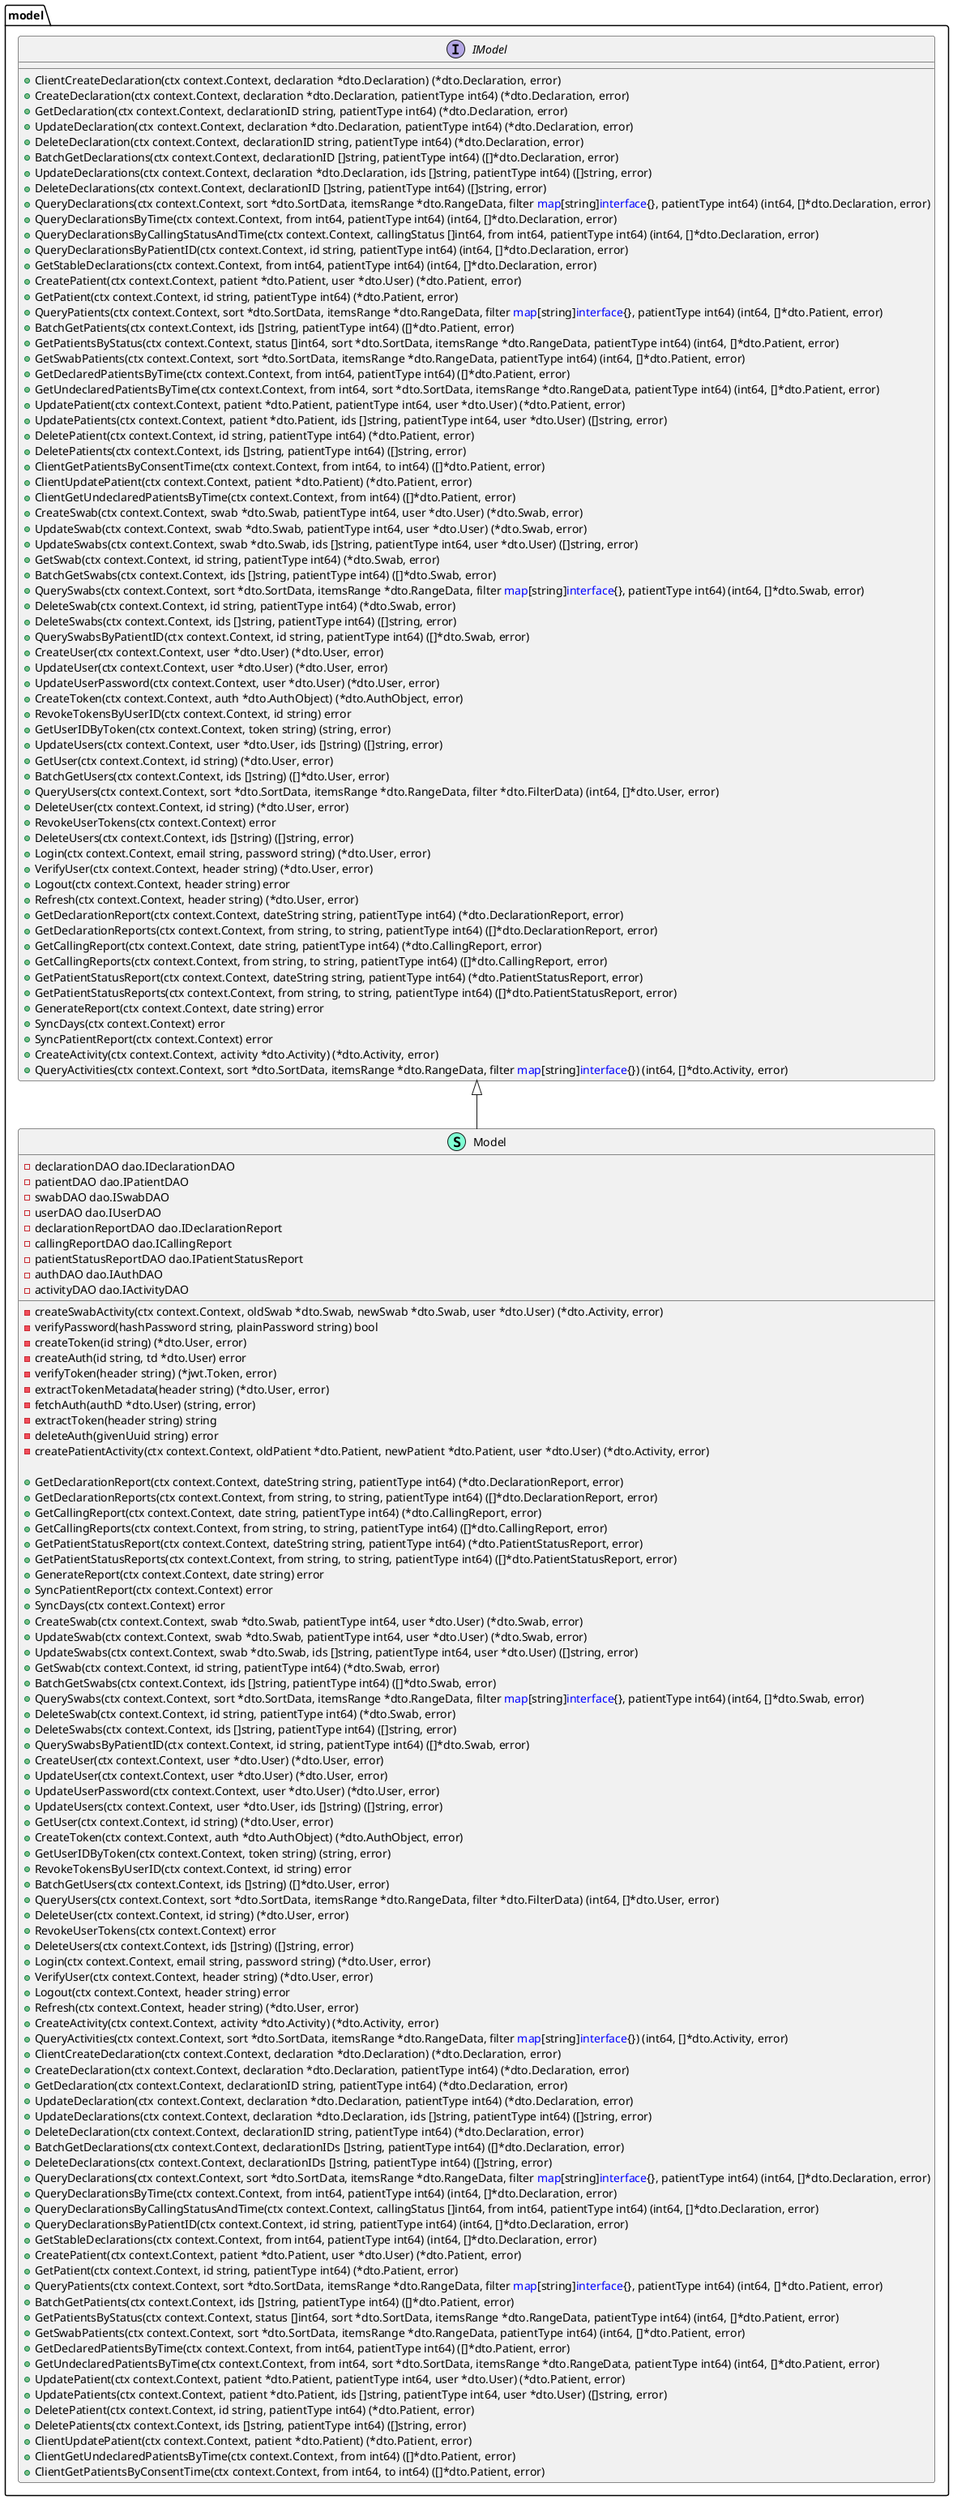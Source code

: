 @startuml
namespace model {
    interface IModel  {
        + ClientCreateDeclaration(ctx context.Context, declaration *dto.Declaration) (*dto.Declaration, error)
        + CreateDeclaration(ctx context.Context, declaration *dto.Declaration, patientType int64) (*dto.Declaration, error)
        + GetDeclaration(ctx context.Context, declarationID string, patientType int64) (*dto.Declaration, error)
        + UpdateDeclaration(ctx context.Context, declaration *dto.Declaration, patientType int64) (*dto.Declaration, error)
        + DeleteDeclaration(ctx context.Context, declarationID string, patientType int64) (*dto.Declaration, error)
        + BatchGetDeclarations(ctx context.Context, declarationID []string, patientType int64) ([]*dto.Declaration, error)
        + UpdateDeclarations(ctx context.Context, declaration *dto.Declaration, ids []string, patientType int64) ([]string, error)
        + DeleteDeclarations(ctx context.Context, declarationID []string, patientType int64) ([]string, error)
        + QueryDeclarations(ctx context.Context, sort *dto.SortData, itemsRange *dto.RangeData, filter <font color=blue>map</font>[string]<font color=blue>interface</font>{}, patientType int64) (int64, []*dto.Declaration, error)
        + QueryDeclarationsByTime(ctx context.Context, from int64, patientType int64) (int64, []*dto.Declaration, error)
        + QueryDeclarationsByCallingStatusAndTime(ctx context.Context, callingStatus []int64, from int64, patientType int64) (int64, []*dto.Declaration, error)
        + QueryDeclarationsByPatientID(ctx context.Context, id string, patientType int64) (int64, []*dto.Declaration, error)
        + GetStableDeclarations(ctx context.Context, from int64, patientType int64) (int64, []*dto.Declaration, error)
        + CreatePatient(ctx context.Context, patient *dto.Patient, user *dto.User) (*dto.Patient, error)
        + GetPatient(ctx context.Context, id string, patientType int64) (*dto.Patient, error)
        + QueryPatients(ctx context.Context, sort *dto.SortData, itemsRange *dto.RangeData, filter <font color=blue>map</font>[string]<font color=blue>interface</font>{}, patientType int64) (int64, []*dto.Patient, error)
        + BatchGetPatients(ctx context.Context, ids []string, patientType int64) ([]*dto.Patient, error)
        + GetPatientsByStatus(ctx context.Context, status []int64, sort *dto.SortData, itemsRange *dto.RangeData, patientType int64) (int64, []*dto.Patient, error)
        + GetSwabPatients(ctx context.Context, sort *dto.SortData, itemsRange *dto.RangeData, patientType int64) (int64, []*dto.Patient, error)
        + GetDeclaredPatientsByTime(ctx context.Context, from int64, patientType int64) ([]*dto.Patient, error)
        + GetUndeclaredPatientsByTime(ctx context.Context, from int64, sort *dto.SortData, itemsRange *dto.RangeData, patientType int64) (int64, []*dto.Patient, error)
        + UpdatePatient(ctx context.Context, patient *dto.Patient, patientType int64, user *dto.User) (*dto.Patient, error)
        + UpdatePatients(ctx context.Context, patient *dto.Patient, ids []string, patientType int64, user *dto.User) ([]string, error)
        + DeletePatient(ctx context.Context, id string, patientType int64) (*dto.Patient, error)
        + DeletePatients(ctx context.Context, ids []string, patientType int64) ([]string, error)
        + ClientGetPatientsByConsentTime(ctx context.Context, from int64, to int64) ([]*dto.Patient, error)
        + ClientUpdatePatient(ctx context.Context, patient *dto.Patient) (*dto.Patient, error)
        + ClientGetUndeclaredPatientsByTime(ctx context.Context, from int64) ([]*dto.Patient, error)
        + CreateSwab(ctx context.Context, swab *dto.Swab, patientType int64, user *dto.User) (*dto.Swab, error)
        + UpdateSwab(ctx context.Context, swab *dto.Swab, patientType int64, user *dto.User) (*dto.Swab, error)
        + UpdateSwabs(ctx context.Context, swab *dto.Swab, ids []string, patientType int64, user *dto.User) ([]string, error)
        + GetSwab(ctx context.Context, id string, patientType int64) (*dto.Swab, error)
        + BatchGetSwabs(ctx context.Context, ids []string, patientType int64) ([]*dto.Swab, error)
        + QuerySwabs(ctx context.Context, sort *dto.SortData, itemsRange *dto.RangeData, filter <font color=blue>map</font>[string]<font color=blue>interface</font>{}, patientType int64) (int64, []*dto.Swab, error)
        + DeleteSwab(ctx context.Context, id string, patientType int64) (*dto.Swab, error)
        + DeleteSwabs(ctx context.Context, ids []string, patientType int64) ([]string, error)
        + QuerySwabsByPatientID(ctx context.Context, id string, patientType int64) ([]*dto.Swab, error)
        + CreateUser(ctx context.Context, user *dto.User) (*dto.User, error)
        + UpdateUser(ctx context.Context, user *dto.User) (*dto.User, error)
        + UpdateUserPassword(ctx context.Context, user *dto.User) (*dto.User, error)
        + CreateToken(ctx context.Context, auth *dto.AuthObject) (*dto.AuthObject, error)
        + RevokeTokensByUserID(ctx context.Context, id string) error
        + GetUserIDByToken(ctx context.Context, token string) (string, error)
        + UpdateUsers(ctx context.Context, user *dto.User, ids []string) ([]string, error)
        + GetUser(ctx context.Context, id string) (*dto.User, error)
        + BatchGetUsers(ctx context.Context, ids []string) ([]*dto.User, error)
        + QueryUsers(ctx context.Context, sort *dto.SortData, itemsRange *dto.RangeData, filter *dto.FilterData) (int64, []*dto.User, error)
        + DeleteUser(ctx context.Context, id string) (*dto.User, error)
        + RevokeUserTokens(ctx context.Context) error
        + DeleteUsers(ctx context.Context, ids []string) ([]string, error)
        + Login(ctx context.Context, email string, password string) (*dto.User, error)
        + VerifyUser(ctx context.Context, header string) (*dto.User, error)
        + Logout(ctx context.Context, header string) error
        + Refresh(ctx context.Context, header string) (*dto.User, error)
        + GetDeclarationReport(ctx context.Context, dateString string, patientType int64) (*dto.DeclarationReport, error)
        + GetDeclarationReports(ctx context.Context, from string, to string, patientType int64) ([]*dto.DeclarationReport, error)
        + GetCallingReport(ctx context.Context, date string, patientType int64) (*dto.CallingReport, error)
        + GetCallingReports(ctx context.Context, from string, to string, patientType int64) ([]*dto.CallingReport, error)
        + GetPatientStatusReport(ctx context.Context, dateString string, patientType int64) (*dto.PatientStatusReport, error)
        + GetPatientStatusReports(ctx context.Context, from string, to string, patientType int64) ([]*dto.PatientStatusReport, error)
        + GenerateReport(ctx context.Context, date string) error
        + SyncDays(ctx context.Context) error
        + SyncPatientReport(ctx context.Context) error
        + CreateActivity(ctx context.Context, activity *dto.Activity) (*dto.Activity, error)
        + QueryActivities(ctx context.Context, sort *dto.SortData, itemsRange *dto.RangeData, filter <font color=blue>map</font>[string]<font color=blue>interface</font>{}) (int64, []*dto.Activity, error)

    }
    class Model << (S,Aquamarine) >> {
        - declarationDAO dao.IDeclarationDAO
        - patientDAO dao.IPatientDAO
        - swabDAO dao.ISwabDAO
        - userDAO dao.IUserDAO
        - declarationReportDAO dao.IDeclarationReport
        - callingReportDAO dao.ICallingReport
        - patientStatusReportDAO dao.IPatientStatusReport
        - authDAO dao.IAuthDAO
        - activityDAO dao.IActivityDAO

        - createSwabActivity(ctx context.Context, oldSwab *dto.Swab, newSwab *dto.Swab, user *dto.User) (*dto.Activity, error)
        - verifyPassword(hashPassword string, plainPassword string) bool
        - createToken(id string) (*dto.User, error)
        - createAuth(id string, td *dto.User) error
        - verifyToken(header string) (*jwt.Token, error)
        - extractTokenMetadata(header string) (*dto.User, error)
        - fetchAuth(authD *dto.User) (string, error)
        - extractToken(header string) string
        - deleteAuth(givenUuid string) error
        - createPatientActivity(ctx context.Context, oldPatient *dto.Patient, newPatient *dto.Patient, user *dto.User) (*dto.Activity, error)

        + GetDeclarationReport(ctx context.Context, dateString string, patientType int64) (*dto.DeclarationReport, error)
        + GetDeclarationReports(ctx context.Context, from string, to string, patientType int64) ([]*dto.DeclarationReport, error)
        + GetCallingReport(ctx context.Context, date string, patientType int64) (*dto.CallingReport, error)
        + GetCallingReports(ctx context.Context, from string, to string, patientType int64) ([]*dto.CallingReport, error)
        + GetPatientStatusReport(ctx context.Context, dateString string, patientType int64) (*dto.PatientStatusReport, error)
        + GetPatientStatusReports(ctx context.Context, from string, to string, patientType int64) ([]*dto.PatientStatusReport, error)
        + GenerateReport(ctx context.Context, date string) error
        + SyncPatientReport(ctx context.Context) error
        + SyncDays(ctx context.Context) error
        + CreateSwab(ctx context.Context, swab *dto.Swab, patientType int64, user *dto.User) (*dto.Swab, error)
        + UpdateSwab(ctx context.Context, swab *dto.Swab, patientType int64, user *dto.User) (*dto.Swab, error)
        + UpdateSwabs(ctx context.Context, swab *dto.Swab, ids []string, patientType int64, user *dto.User) ([]string, error)
        + GetSwab(ctx context.Context, id string, patientType int64) (*dto.Swab, error)
        + BatchGetSwabs(ctx context.Context, ids []string, patientType int64) ([]*dto.Swab, error)
        + QuerySwabs(ctx context.Context, sort *dto.SortData, itemsRange *dto.RangeData, filter <font color=blue>map</font>[string]<font color=blue>interface</font>{}, patientType int64) (int64, []*dto.Swab, error)
        + DeleteSwab(ctx context.Context, id string, patientType int64) (*dto.Swab, error)
        + DeleteSwabs(ctx context.Context, ids []string, patientType int64) ([]string, error)
        + QuerySwabsByPatientID(ctx context.Context, id string, patientType int64) ([]*dto.Swab, error)
        + CreateUser(ctx context.Context, user *dto.User) (*dto.User, error)
        + UpdateUser(ctx context.Context, user *dto.User) (*dto.User, error)
        + UpdateUserPassword(ctx context.Context, user *dto.User) (*dto.User, error)
        + UpdateUsers(ctx context.Context, user *dto.User, ids []string) ([]string, error)
        + GetUser(ctx context.Context, id string) (*dto.User, error)
        + CreateToken(ctx context.Context, auth *dto.AuthObject) (*dto.AuthObject, error)
        + GetUserIDByToken(ctx context.Context, token string) (string, error)
        + RevokeTokensByUserID(ctx context.Context, id string) error
        + BatchGetUsers(ctx context.Context, ids []string) ([]*dto.User, error)
        + QueryUsers(ctx context.Context, sort *dto.SortData, itemsRange *dto.RangeData, filter *dto.FilterData) (int64, []*dto.User, error)
        + DeleteUser(ctx context.Context, id string) (*dto.User, error)
        + RevokeUserTokens(ctx context.Context) error
        + DeleteUsers(ctx context.Context, ids []string) ([]string, error)
        + Login(ctx context.Context, email string, password string) (*dto.User, error)
        + VerifyUser(ctx context.Context, header string) (*dto.User, error)
        + Logout(ctx context.Context, header string) error
        + Refresh(ctx context.Context, header string) (*dto.User, error)
        + CreateActivity(ctx context.Context, activity *dto.Activity) (*dto.Activity, error)
        + QueryActivities(ctx context.Context, sort *dto.SortData, itemsRange *dto.RangeData, filter <font color=blue>map</font>[string]<font color=blue>interface</font>{}) (int64, []*dto.Activity, error)
        + ClientCreateDeclaration(ctx context.Context, declaration *dto.Declaration) (*dto.Declaration, error)
        + CreateDeclaration(ctx context.Context, declaration *dto.Declaration, patientType int64) (*dto.Declaration, error)
        + GetDeclaration(ctx context.Context, declarationID string, patientType int64) (*dto.Declaration, error)
        + UpdateDeclaration(ctx context.Context, declaration *dto.Declaration, patientType int64) (*dto.Declaration, error)
        + UpdateDeclarations(ctx context.Context, declaration *dto.Declaration, ids []string, patientType int64) ([]string, error)
        + DeleteDeclaration(ctx context.Context, declarationID string, patientType int64) (*dto.Declaration, error)
        + BatchGetDeclarations(ctx context.Context, declarationIDs []string, patientType int64) ([]*dto.Declaration, error)
        + DeleteDeclarations(ctx context.Context, declarationIDs []string, patientType int64) ([]string, error)
        + QueryDeclarations(ctx context.Context, sort *dto.SortData, itemsRange *dto.RangeData, filter <font color=blue>map</font>[string]<font color=blue>interface</font>{}, patientType int64) (int64, []*dto.Declaration, error)
        + QueryDeclarationsByTime(ctx context.Context, from int64, patientType int64) (int64, []*dto.Declaration, error)
        + QueryDeclarationsByCallingStatusAndTime(ctx context.Context, callingStatus []int64, from int64, patientType int64) (int64, []*dto.Declaration, error)
        + QueryDeclarationsByPatientID(ctx context.Context, id string, patientType int64) (int64, []*dto.Declaration, error)
        + GetStableDeclarations(ctx context.Context, from int64, patientType int64) (int64, []*dto.Declaration, error)
        + CreatePatient(ctx context.Context, patient *dto.Patient, user *dto.User) (*dto.Patient, error)
        + GetPatient(ctx context.Context, id string, patientType int64) (*dto.Patient, error)
        + QueryPatients(ctx context.Context, sort *dto.SortData, itemsRange *dto.RangeData, filter <font color=blue>map</font>[string]<font color=blue>interface</font>{}, patientType int64) (int64, []*dto.Patient, error)
        + BatchGetPatients(ctx context.Context, ids []string, patientType int64) ([]*dto.Patient, error)
        + GetPatientsByStatus(ctx context.Context, status []int64, sort *dto.SortData, itemsRange *dto.RangeData, patientType int64) (int64, []*dto.Patient, error)
        + GetSwabPatients(ctx context.Context, sort *dto.SortData, itemsRange *dto.RangeData, patientType int64) (int64, []*dto.Patient, error)
        + GetDeclaredPatientsByTime(ctx context.Context, from int64, patientType int64) ([]*dto.Patient, error)
        + GetUndeclaredPatientsByTime(ctx context.Context, from int64, sort *dto.SortData, itemsRange *dto.RangeData, patientType int64) (int64, []*dto.Patient, error)
        + UpdatePatient(ctx context.Context, patient *dto.Patient, patientType int64, user *dto.User) (*dto.Patient, error)
        + UpdatePatients(ctx context.Context, patient *dto.Patient, ids []string, patientType int64, user *dto.User) ([]string, error)
        + DeletePatient(ctx context.Context, id string, patientType int64) (*dto.Patient, error)
        + DeletePatients(ctx context.Context, ids []string, patientType int64) ([]string, error)
        + ClientUpdatePatient(ctx context.Context, patient *dto.Patient) (*dto.Patient, error)
        + ClientGetUndeclaredPatientsByTime(ctx context.Context, from int64) ([]*dto.Patient, error)
        + ClientGetPatientsByConsentTime(ctx context.Context, from int64, to int64) ([]*dto.Patient, error)

    }
}

"model.IModel" <|-- "model.Model"

@enduml
